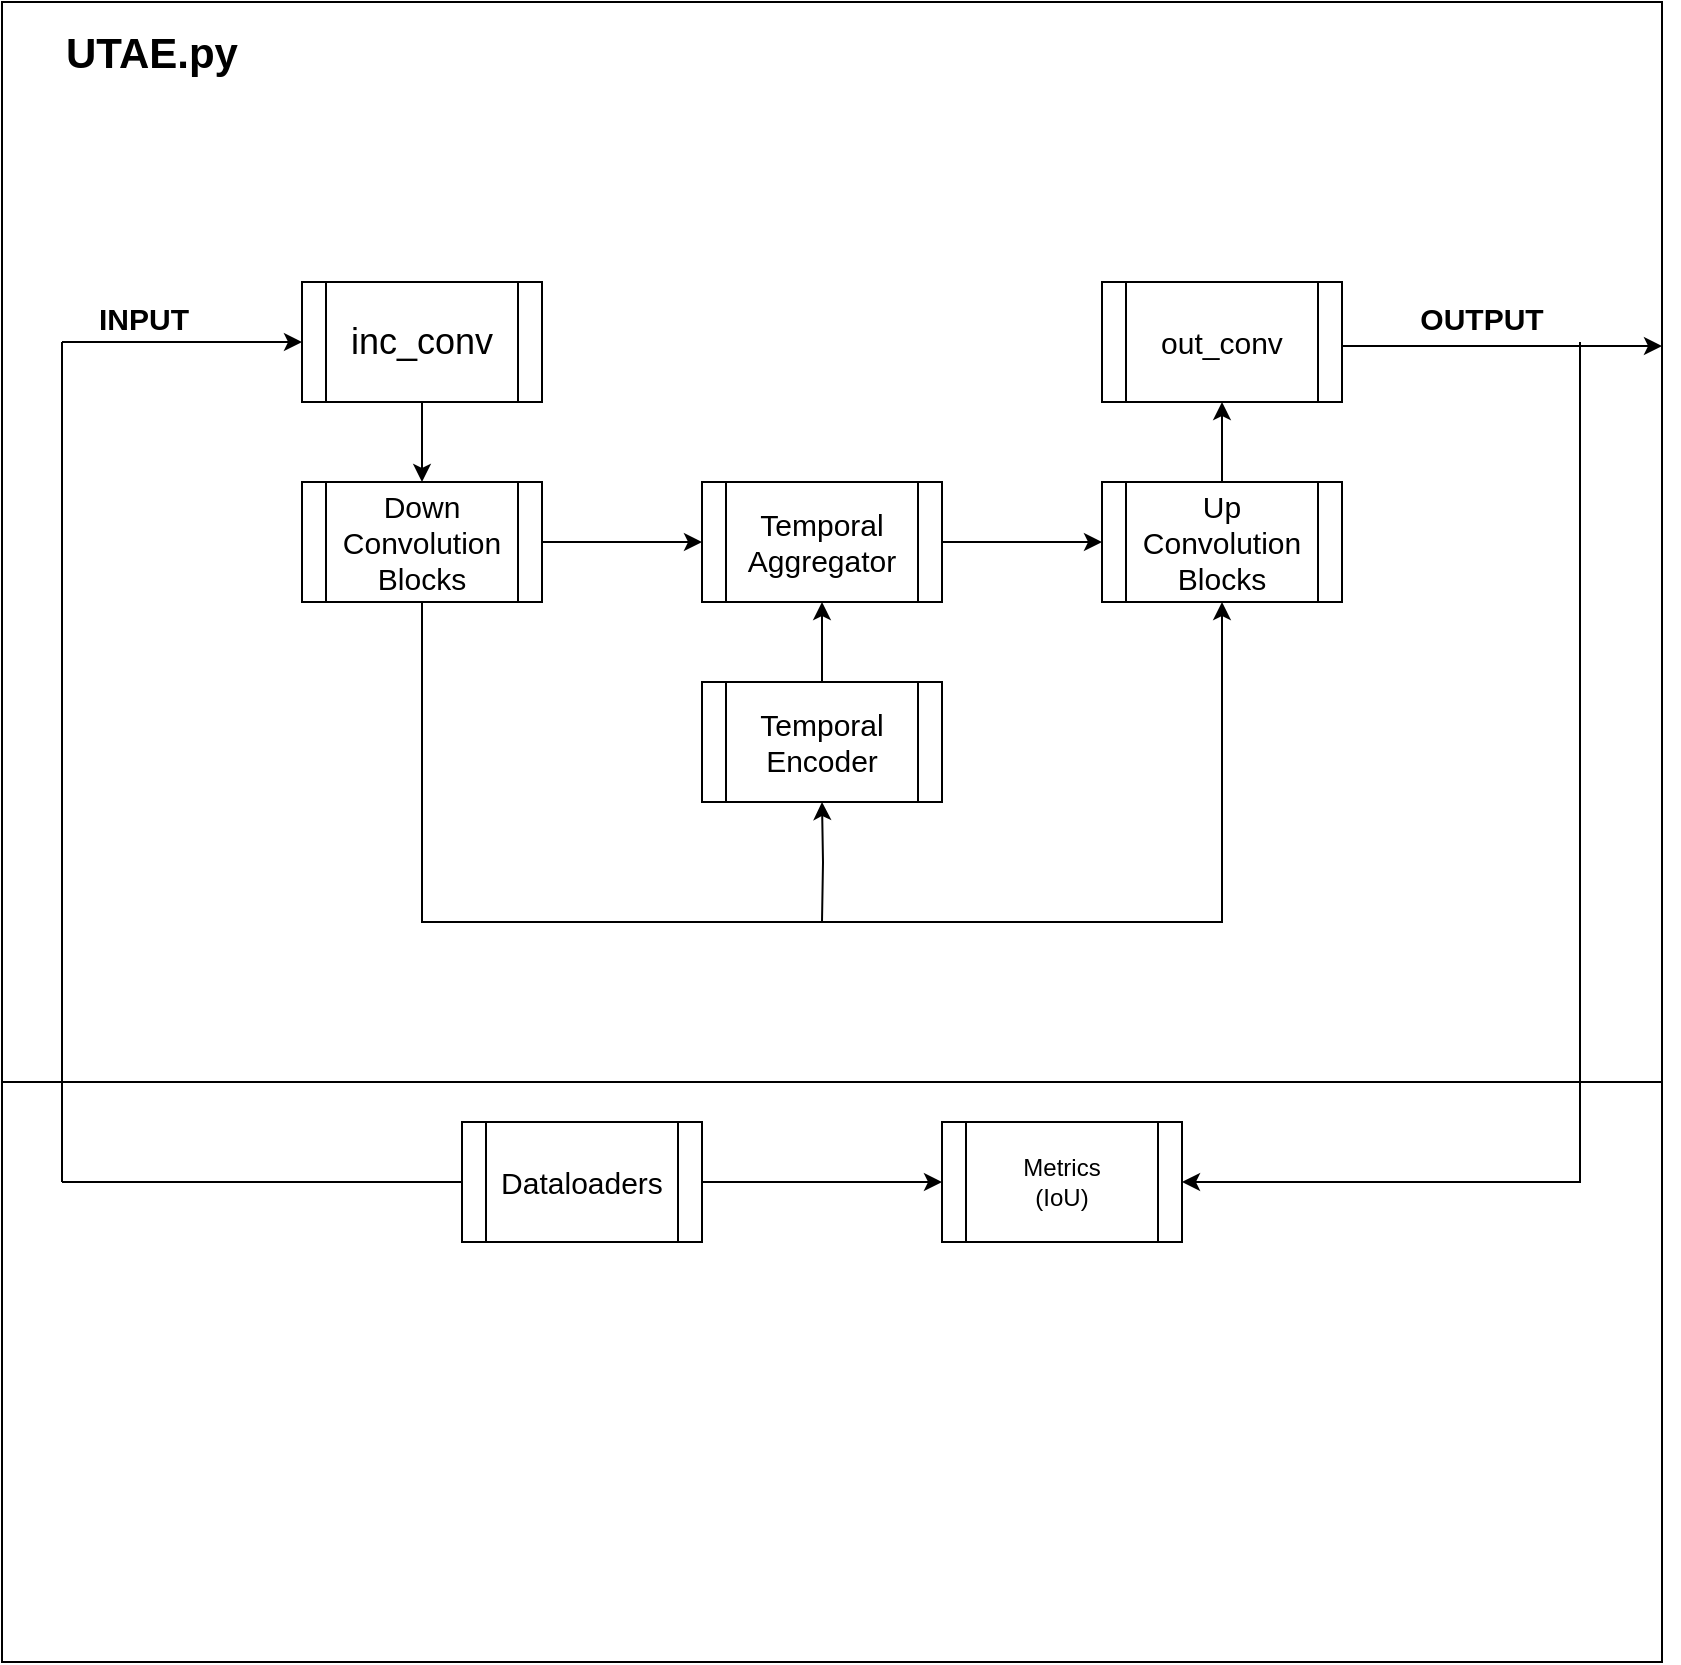 <mxfile version="22.1.5" type="github">
  <diagram name="Page-1" id="K9b8xsDUpgf45hTdN9Tu">
    <mxGraphModel dx="1256" dy="729" grid="1" gridSize="10" guides="1" tooltips="1" connect="1" arrows="1" fold="1" page="1" pageScale="1" pageWidth="850" pageHeight="1100" math="0" shadow="0">
      <root>
        <mxCell id="0" />
        <mxCell id="1" parent="0" />
        <mxCell id="nGmncHy7ulrMRw-FyPvK-2" value="" style="whiteSpace=wrap;html=1;aspect=fixed;movable=0;resizable=0;rotatable=0;deletable=0;editable=0;locked=1;connectable=0;" vertex="1" parent="1">
          <mxGeometry x="10" y="10" width="830" height="830" as="geometry" />
        </mxCell>
        <mxCell id="nGmncHy7ulrMRw-FyPvK-3" value="&lt;font style=&quot;font-size: 21px;&quot;&gt;&lt;b&gt;UTAE.py&lt;/b&gt;&lt;/font&gt;" style="text;strokeColor=none;align=center;fillColor=none;html=1;verticalAlign=middle;whiteSpace=wrap;rounded=0;" vertex="1" parent="1">
          <mxGeometry x="30" y="20" width="110" height="30" as="geometry" />
        </mxCell>
        <mxCell id="nGmncHy7ulrMRw-FyPvK-10" value="" style="edgeStyle=orthogonalEdgeStyle;rounded=0;orthogonalLoop=1;jettySize=auto;html=1;" edge="1" parent="1" source="nGmncHy7ulrMRw-FyPvK-4" target="nGmncHy7ulrMRw-FyPvK-6">
          <mxGeometry relative="1" as="geometry" />
        </mxCell>
        <mxCell id="nGmncHy7ulrMRw-FyPvK-4" value="&lt;font style=&quot;font-size: 18px;&quot;&gt;inc_conv&lt;/font&gt;" style="shape=process;whiteSpace=wrap;html=1;backgroundOutline=1;" vertex="1" parent="1">
          <mxGeometry x="160" y="150" width="120" height="60" as="geometry" />
        </mxCell>
        <mxCell id="nGmncHy7ulrMRw-FyPvK-12" value="" style="edgeStyle=orthogonalEdgeStyle;rounded=0;orthogonalLoop=1;jettySize=auto;html=1;" edge="1" parent="1" source="nGmncHy7ulrMRw-FyPvK-6" target="nGmncHy7ulrMRw-FyPvK-17">
          <mxGeometry relative="1" as="geometry">
            <mxPoint x="620" y="320" as="targetPoint" />
            <Array as="points">
              <mxPoint x="220" y="470" />
              <mxPoint x="620" y="470" />
            </Array>
          </mxGeometry>
        </mxCell>
        <mxCell id="nGmncHy7ulrMRw-FyPvK-29" value="" style="edgeStyle=orthogonalEdgeStyle;rounded=0;orthogonalLoop=1;jettySize=auto;html=1;" edge="1" parent="1" source="nGmncHy7ulrMRw-FyPvK-6" target="nGmncHy7ulrMRw-FyPvK-27">
          <mxGeometry relative="1" as="geometry" />
        </mxCell>
        <mxCell id="nGmncHy7ulrMRw-FyPvK-6" value="&lt;font style=&quot;font-size: 15px;&quot;&gt;Down Convolution Blocks&lt;/font&gt;" style="shape=process;whiteSpace=wrap;html=1;backgroundOutline=1;" vertex="1" parent="1">
          <mxGeometry x="160" y="250" width="120" height="60" as="geometry" />
        </mxCell>
        <mxCell id="nGmncHy7ulrMRw-FyPvK-8" value="" style="endArrow=classic;html=1;rounded=0;entryX=0;entryY=0.5;entryDx=0;entryDy=0;" edge="1" parent="1" target="nGmncHy7ulrMRw-FyPvK-4">
          <mxGeometry width="50" height="50" relative="1" as="geometry">
            <mxPoint x="40" y="180" as="sourcePoint" />
            <mxPoint x="110" y="179.33" as="targetPoint" />
          </mxGeometry>
        </mxCell>
        <mxCell id="nGmncHy7ulrMRw-FyPvK-9" value="&lt;font style=&quot;font-size: 15px;&quot;&gt;&lt;b&gt;INPUT&lt;/b&gt;&lt;/font&gt;" style="text;strokeColor=none;align=center;fillColor=none;html=1;verticalAlign=middle;whiteSpace=wrap;rounded=0;" vertex="1" parent="1">
          <mxGeometry x="51" y="153" width="60" height="30" as="geometry" />
        </mxCell>
        <mxCell id="nGmncHy7ulrMRw-FyPvK-24" value="" style="edgeStyle=orthogonalEdgeStyle;rounded=0;orthogonalLoop=1;jettySize=auto;html=1;" edge="1" parent="1" target="nGmncHy7ulrMRw-FyPvK-23">
          <mxGeometry relative="1" as="geometry">
            <mxPoint x="420" y="470" as="sourcePoint" />
          </mxGeometry>
        </mxCell>
        <mxCell id="nGmncHy7ulrMRw-FyPvK-20" value="" style="edgeStyle=orthogonalEdgeStyle;rounded=0;orthogonalLoop=1;jettySize=auto;html=1;" edge="1" parent="1" source="nGmncHy7ulrMRw-FyPvK-17" target="nGmncHy7ulrMRw-FyPvK-19">
          <mxGeometry relative="1" as="geometry" />
        </mxCell>
        <mxCell id="nGmncHy7ulrMRw-FyPvK-17" value="&lt;font style=&quot;font-size: 15px;&quot;&gt;Up Convolution Blocks&lt;/font&gt;" style="shape=process;whiteSpace=wrap;html=1;backgroundOutline=1;" vertex="1" parent="1">
          <mxGeometry x="560" y="250" width="120" height="60" as="geometry" />
        </mxCell>
        <mxCell id="nGmncHy7ulrMRw-FyPvK-19" value="&lt;font style=&quot;font-size: 15px;&quot;&gt;out_conv&lt;/font&gt;" style="shape=process;whiteSpace=wrap;html=1;backgroundOutline=1;" vertex="1" parent="1">
          <mxGeometry x="560" y="150" width="120" height="60" as="geometry" />
        </mxCell>
        <mxCell id="nGmncHy7ulrMRw-FyPvK-22" value="" style="endArrow=none;html=1;rounded=0;" edge="1" parent="1">
          <mxGeometry width="50" height="50" relative="1" as="geometry">
            <mxPoint x="10" y="550" as="sourcePoint" />
            <mxPoint x="840" y="550" as="targetPoint" />
          </mxGeometry>
        </mxCell>
        <mxCell id="nGmncHy7ulrMRw-FyPvK-28" value="" style="edgeStyle=orthogonalEdgeStyle;rounded=0;orthogonalLoop=1;jettySize=auto;html=1;" edge="1" parent="1" source="nGmncHy7ulrMRw-FyPvK-23" target="nGmncHy7ulrMRw-FyPvK-27">
          <mxGeometry relative="1" as="geometry" />
        </mxCell>
        <mxCell id="nGmncHy7ulrMRw-FyPvK-23" value="&lt;font style=&quot;font-size: 15px;&quot;&gt;Temporal Encoder&lt;/font&gt;" style="shape=process;whiteSpace=wrap;html=1;backgroundOutline=1;" vertex="1" parent="1">
          <mxGeometry x="360" y="350" width="120" height="60" as="geometry" />
        </mxCell>
        <mxCell id="nGmncHy7ulrMRw-FyPvK-30" value="" style="edgeStyle=orthogonalEdgeStyle;rounded=0;orthogonalLoop=1;jettySize=auto;html=1;" edge="1" parent="1" source="nGmncHy7ulrMRw-FyPvK-27" target="nGmncHy7ulrMRw-FyPvK-17">
          <mxGeometry relative="1" as="geometry" />
        </mxCell>
        <mxCell id="nGmncHy7ulrMRw-FyPvK-27" value="&lt;font style=&quot;font-size: 15px;&quot;&gt;Temporal Aggregator&lt;/font&gt;" style="shape=process;whiteSpace=wrap;html=1;backgroundOutline=1;" vertex="1" parent="1">
          <mxGeometry x="360" y="250" width="120" height="60" as="geometry" />
        </mxCell>
        <mxCell id="nGmncHy7ulrMRw-FyPvK-31" value="" style="endArrow=classic;html=1;rounded=0;" edge="1" parent="1">
          <mxGeometry width="50" height="50" relative="1" as="geometry">
            <mxPoint x="680" y="182" as="sourcePoint" />
            <mxPoint x="840" y="182" as="targetPoint" />
          </mxGeometry>
        </mxCell>
        <mxCell id="nGmncHy7ulrMRw-FyPvK-32" value="&lt;font style=&quot;font-size: 15px;&quot;&gt;&lt;b&gt;OUTPUT&lt;/b&gt;&lt;/font&gt;" style="text;strokeColor=none;align=center;fillColor=none;html=1;verticalAlign=middle;whiteSpace=wrap;rounded=0;" vertex="1" parent="1">
          <mxGeometry x="720" y="153" width="60" height="30" as="geometry" />
        </mxCell>
        <mxCell id="nGmncHy7ulrMRw-FyPvK-36" value="" style="endArrow=none;html=1;rounded=0;" edge="1" parent="1">
          <mxGeometry width="50" height="50" relative="1" as="geometry">
            <mxPoint x="40" y="600" as="sourcePoint" />
            <mxPoint x="40" y="180" as="targetPoint" />
          </mxGeometry>
        </mxCell>
        <mxCell id="nGmncHy7ulrMRw-FyPvK-44" style="edgeStyle=orthogonalEdgeStyle;rounded=0;orthogonalLoop=1;jettySize=auto;html=1;exitX=1;exitY=0.5;exitDx=0;exitDy=0;" edge="1" parent="1" source="nGmncHy7ulrMRw-FyPvK-37">
          <mxGeometry relative="1" as="geometry">
            <mxPoint x="480" y="600" as="targetPoint" />
          </mxGeometry>
        </mxCell>
        <mxCell id="nGmncHy7ulrMRw-FyPvK-37" value="&lt;font style=&quot;font-size: 15px;&quot;&gt;Dataloaders&lt;/font&gt;" style="shape=process;whiteSpace=wrap;html=1;backgroundOutline=1;" vertex="1" parent="1">
          <mxGeometry x="240" y="570" width="120" height="60" as="geometry" />
        </mxCell>
        <mxCell id="nGmncHy7ulrMRw-FyPvK-38" value="" style="endArrow=none;html=1;rounded=0;entryX=0;entryY=0.5;entryDx=0;entryDy=0;" edge="1" parent="1" target="nGmncHy7ulrMRw-FyPvK-37">
          <mxGeometry width="50" height="50" relative="1" as="geometry">
            <mxPoint x="40" y="600" as="sourcePoint" />
            <mxPoint x="80" y="640" as="targetPoint" />
          </mxGeometry>
        </mxCell>
        <mxCell id="nGmncHy7ulrMRw-FyPvK-39" value="Metrics&lt;br&gt;(IoU)" style="shape=process;whiteSpace=wrap;html=1;backgroundOutline=1;" vertex="1" parent="1">
          <mxGeometry x="480" y="570" width="120" height="60" as="geometry" />
        </mxCell>
        <mxCell id="nGmncHy7ulrMRw-FyPvK-40" value="" style="endArrow=classic;html=1;rounded=0;entryX=1;entryY=0.5;entryDx=0;entryDy=0;" edge="1" parent="1" target="nGmncHy7ulrMRw-FyPvK-39">
          <mxGeometry width="50" height="50" relative="1" as="geometry">
            <mxPoint x="799" y="180" as="sourcePoint" />
            <mxPoint x="730" y="609" as="targetPoint" />
            <Array as="points">
              <mxPoint x="799" y="600" />
            </Array>
          </mxGeometry>
        </mxCell>
      </root>
    </mxGraphModel>
  </diagram>
</mxfile>

